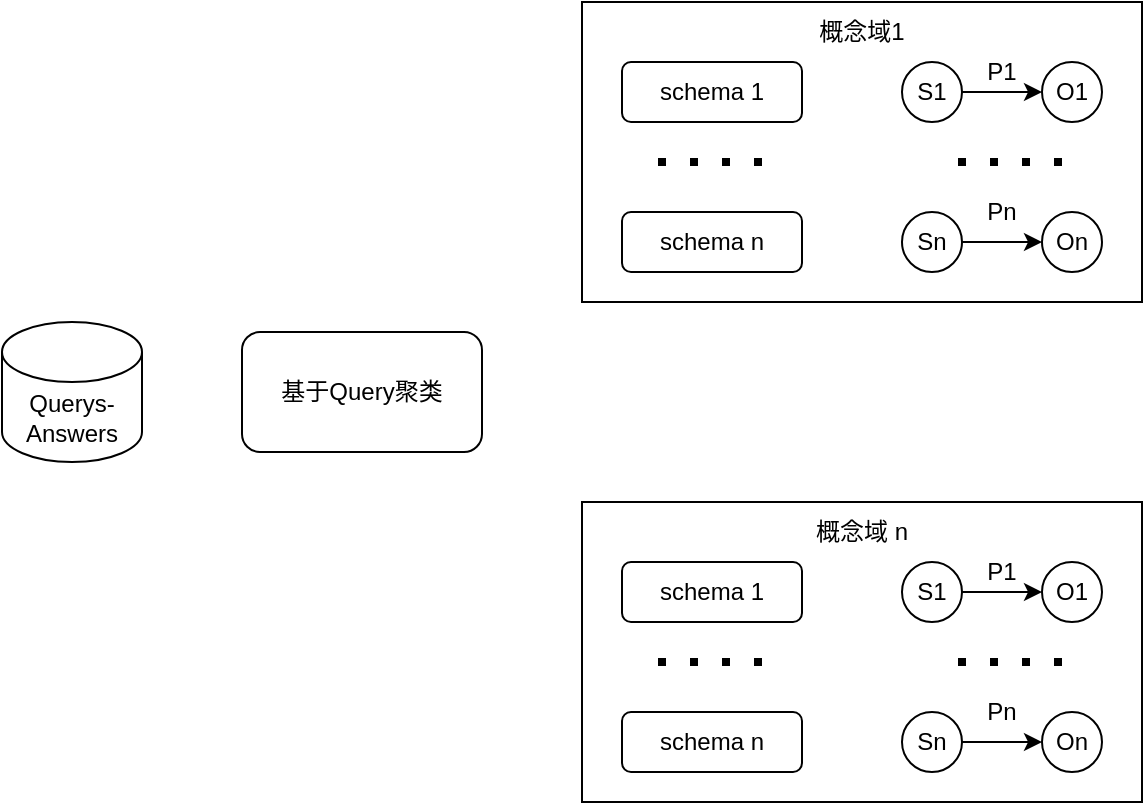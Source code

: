 <mxfile version="22.1.18" type="github">
  <diagram name="第 1 页" id="ddQislcmkxFMrAvWiCpP">
    <mxGraphModel dx="2074" dy="1180" grid="1" gridSize="10" guides="1" tooltips="1" connect="1" arrows="1" fold="1" page="1" pageScale="1" pageWidth="1200" pageHeight="500" math="0" shadow="0">
      <root>
        <mxCell id="0" />
        <mxCell id="1" parent="0" />
        <mxCell id="M43GIn8UgvVr8K3IV7Ii-1" value="Querys-Answers" style="shape=cylinder3;whiteSpace=wrap;html=1;boundedLbl=1;backgroundOutline=1;size=15;" vertex="1" parent="1">
          <mxGeometry x="30" y="240" width="70" height="70" as="geometry" />
        </mxCell>
        <mxCell id="M43GIn8UgvVr8K3IV7Ii-2" value="基于Query聚类" style="rounded=1;whiteSpace=wrap;html=1;" vertex="1" parent="1">
          <mxGeometry x="150" y="245" width="120" height="60" as="geometry" />
        </mxCell>
        <mxCell id="M43GIn8UgvVr8K3IV7Ii-8" value="" style="rounded=0;whiteSpace=wrap;html=1;" vertex="1" parent="1">
          <mxGeometry x="320" y="80" width="280" height="150" as="geometry" />
        </mxCell>
        <mxCell id="M43GIn8UgvVr8K3IV7Ii-9" value="schema 1" style="rounded=1;whiteSpace=wrap;html=1;" vertex="1" parent="1">
          <mxGeometry x="340" y="110" width="90" height="30" as="geometry" />
        </mxCell>
        <mxCell id="M43GIn8UgvVr8K3IV7Ii-11" value="schema n" style="rounded=1;whiteSpace=wrap;html=1;" vertex="1" parent="1">
          <mxGeometry x="340" y="185" width="90" height="30" as="geometry" />
        </mxCell>
        <mxCell id="M43GIn8UgvVr8K3IV7Ii-13" value="" style="endArrow=none;dashed=1;html=1;dashPattern=1 3;strokeWidth=4;rounded=0;" edge="1" parent="1">
          <mxGeometry width="50" height="50" relative="1" as="geometry">
            <mxPoint x="410" y="160" as="sourcePoint" />
            <mxPoint x="350" y="160" as="targetPoint" />
          </mxGeometry>
        </mxCell>
        <mxCell id="M43GIn8UgvVr8K3IV7Ii-18" value="" style="group" vertex="1" connectable="0" parent="1">
          <mxGeometry x="480" y="100" width="100" height="40" as="geometry" />
        </mxCell>
        <mxCell id="M43GIn8UgvVr8K3IV7Ii-14" value="S1" style="ellipse;whiteSpace=wrap;html=1;aspect=fixed;" vertex="1" parent="M43GIn8UgvVr8K3IV7Ii-18">
          <mxGeometry y="10" width="30" height="30" as="geometry" />
        </mxCell>
        <mxCell id="M43GIn8UgvVr8K3IV7Ii-15" value="O1" style="ellipse;whiteSpace=wrap;html=1;aspect=fixed;" vertex="1" parent="M43GIn8UgvVr8K3IV7Ii-18">
          <mxGeometry x="70" y="10" width="30" height="30" as="geometry" />
        </mxCell>
        <mxCell id="M43GIn8UgvVr8K3IV7Ii-16" value="" style="edgeStyle=orthogonalEdgeStyle;rounded=0;orthogonalLoop=1;jettySize=auto;html=1;" edge="1" parent="M43GIn8UgvVr8K3IV7Ii-18" source="M43GIn8UgvVr8K3IV7Ii-14" target="M43GIn8UgvVr8K3IV7Ii-15">
          <mxGeometry relative="1" as="geometry" />
        </mxCell>
        <mxCell id="M43GIn8UgvVr8K3IV7Ii-17" value="P1" style="text;html=1;strokeColor=none;fillColor=none;align=center;verticalAlign=middle;whiteSpace=wrap;rounded=0;" vertex="1" parent="M43GIn8UgvVr8K3IV7Ii-18">
          <mxGeometry x="25" width="50" height="30" as="geometry" />
        </mxCell>
        <mxCell id="M43GIn8UgvVr8K3IV7Ii-19" value="Sn" style="ellipse;whiteSpace=wrap;html=1;aspect=fixed;" vertex="1" parent="1">
          <mxGeometry x="480" y="185" width="30" height="30" as="geometry" />
        </mxCell>
        <mxCell id="M43GIn8UgvVr8K3IV7Ii-20" value="On" style="ellipse;whiteSpace=wrap;html=1;aspect=fixed;" vertex="1" parent="1">
          <mxGeometry x="550" y="185" width="30" height="30" as="geometry" />
        </mxCell>
        <mxCell id="M43GIn8UgvVr8K3IV7Ii-21" value="" style="edgeStyle=orthogonalEdgeStyle;rounded=0;orthogonalLoop=1;jettySize=auto;html=1;" edge="1" parent="1" source="M43GIn8UgvVr8K3IV7Ii-19" target="M43GIn8UgvVr8K3IV7Ii-20">
          <mxGeometry relative="1" as="geometry" />
        </mxCell>
        <mxCell id="M43GIn8UgvVr8K3IV7Ii-27" value="Pn" style="text;html=1;strokeColor=none;fillColor=none;align=center;verticalAlign=middle;whiteSpace=wrap;rounded=0;" vertex="1" parent="1">
          <mxGeometry x="500" y="170" width="60" height="30" as="geometry" />
        </mxCell>
        <mxCell id="M43GIn8UgvVr8K3IV7Ii-28" value="" style="endArrow=none;dashed=1;html=1;dashPattern=1 3;strokeWidth=4;rounded=0;" edge="1" parent="1">
          <mxGeometry width="50" height="50" relative="1" as="geometry">
            <mxPoint x="560" y="160" as="sourcePoint" />
            <mxPoint x="500" y="160" as="targetPoint" />
          </mxGeometry>
        </mxCell>
        <mxCell id="M43GIn8UgvVr8K3IV7Ii-29" value="概念域1" style="text;html=1;strokeColor=none;fillColor=none;align=center;verticalAlign=middle;whiteSpace=wrap;rounded=0;" vertex="1" parent="1">
          <mxGeometry x="430" y="80" width="60" height="30" as="geometry" />
        </mxCell>
        <mxCell id="M43GIn8UgvVr8K3IV7Ii-30" value="" style="rounded=0;whiteSpace=wrap;html=1;" vertex="1" parent="1">
          <mxGeometry x="320" y="330" width="280" height="150" as="geometry" />
        </mxCell>
        <mxCell id="M43GIn8UgvVr8K3IV7Ii-31" value="schema 1" style="rounded=1;whiteSpace=wrap;html=1;" vertex="1" parent="1">
          <mxGeometry x="340" y="360" width="90" height="30" as="geometry" />
        </mxCell>
        <mxCell id="M43GIn8UgvVr8K3IV7Ii-32" value="schema n" style="rounded=1;whiteSpace=wrap;html=1;" vertex="1" parent="1">
          <mxGeometry x="340" y="435" width="90" height="30" as="geometry" />
        </mxCell>
        <mxCell id="M43GIn8UgvVr8K3IV7Ii-33" value="" style="endArrow=none;dashed=1;html=1;dashPattern=1 3;strokeWidth=4;rounded=0;" edge="1" parent="1">
          <mxGeometry width="50" height="50" relative="1" as="geometry">
            <mxPoint x="410" y="410" as="sourcePoint" />
            <mxPoint x="350" y="410" as="targetPoint" />
          </mxGeometry>
        </mxCell>
        <mxCell id="M43GIn8UgvVr8K3IV7Ii-34" value="" style="group" vertex="1" connectable="0" parent="1">
          <mxGeometry x="480" y="350" width="100" height="40" as="geometry" />
        </mxCell>
        <mxCell id="M43GIn8UgvVr8K3IV7Ii-35" value="S1" style="ellipse;whiteSpace=wrap;html=1;aspect=fixed;" vertex="1" parent="M43GIn8UgvVr8K3IV7Ii-34">
          <mxGeometry y="10" width="30" height="30" as="geometry" />
        </mxCell>
        <mxCell id="M43GIn8UgvVr8K3IV7Ii-36" value="O1" style="ellipse;whiteSpace=wrap;html=1;aspect=fixed;" vertex="1" parent="M43GIn8UgvVr8K3IV7Ii-34">
          <mxGeometry x="70" y="10" width="30" height="30" as="geometry" />
        </mxCell>
        <mxCell id="M43GIn8UgvVr8K3IV7Ii-37" value="" style="edgeStyle=orthogonalEdgeStyle;rounded=0;orthogonalLoop=1;jettySize=auto;html=1;" edge="1" parent="M43GIn8UgvVr8K3IV7Ii-34" source="M43GIn8UgvVr8K3IV7Ii-35" target="M43GIn8UgvVr8K3IV7Ii-36">
          <mxGeometry relative="1" as="geometry" />
        </mxCell>
        <mxCell id="M43GIn8UgvVr8K3IV7Ii-38" value="P1" style="text;html=1;strokeColor=none;fillColor=none;align=center;verticalAlign=middle;whiteSpace=wrap;rounded=0;" vertex="1" parent="M43GIn8UgvVr8K3IV7Ii-34">
          <mxGeometry x="25" width="50" height="30" as="geometry" />
        </mxCell>
        <mxCell id="M43GIn8UgvVr8K3IV7Ii-39" value="Sn" style="ellipse;whiteSpace=wrap;html=1;aspect=fixed;" vertex="1" parent="1">
          <mxGeometry x="480" y="435" width="30" height="30" as="geometry" />
        </mxCell>
        <mxCell id="M43GIn8UgvVr8K3IV7Ii-40" value="On" style="ellipse;whiteSpace=wrap;html=1;aspect=fixed;" vertex="1" parent="1">
          <mxGeometry x="550" y="435" width="30" height="30" as="geometry" />
        </mxCell>
        <mxCell id="M43GIn8UgvVr8K3IV7Ii-41" value="" style="edgeStyle=orthogonalEdgeStyle;rounded=0;orthogonalLoop=1;jettySize=auto;html=1;" edge="1" parent="1" source="M43GIn8UgvVr8K3IV7Ii-39" target="M43GIn8UgvVr8K3IV7Ii-40">
          <mxGeometry relative="1" as="geometry" />
        </mxCell>
        <mxCell id="M43GIn8UgvVr8K3IV7Ii-42" value="Pn" style="text;html=1;strokeColor=none;fillColor=none;align=center;verticalAlign=middle;whiteSpace=wrap;rounded=0;" vertex="1" parent="1">
          <mxGeometry x="500" y="420" width="60" height="30" as="geometry" />
        </mxCell>
        <mxCell id="M43GIn8UgvVr8K3IV7Ii-43" value="" style="endArrow=none;dashed=1;html=1;dashPattern=1 3;strokeWidth=4;rounded=0;" edge="1" parent="1">
          <mxGeometry width="50" height="50" relative="1" as="geometry">
            <mxPoint x="560" y="410" as="sourcePoint" />
            <mxPoint x="500" y="410" as="targetPoint" />
          </mxGeometry>
        </mxCell>
        <mxCell id="M43GIn8UgvVr8K3IV7Ii-44" value="概念域 n" style="text;html=1;strokeColor=none;fillColor=none;align=center;verticalAlign=middle;whiteSpace=wrap;rounded=0;" vertex="1" parent="1">
          <mxGeometry x="430" y="330" width="60" height="30" as="geometry" />
        </mxCell>
      </root>
    </mxGraphModel>
  </diagram>
</mxfile>
